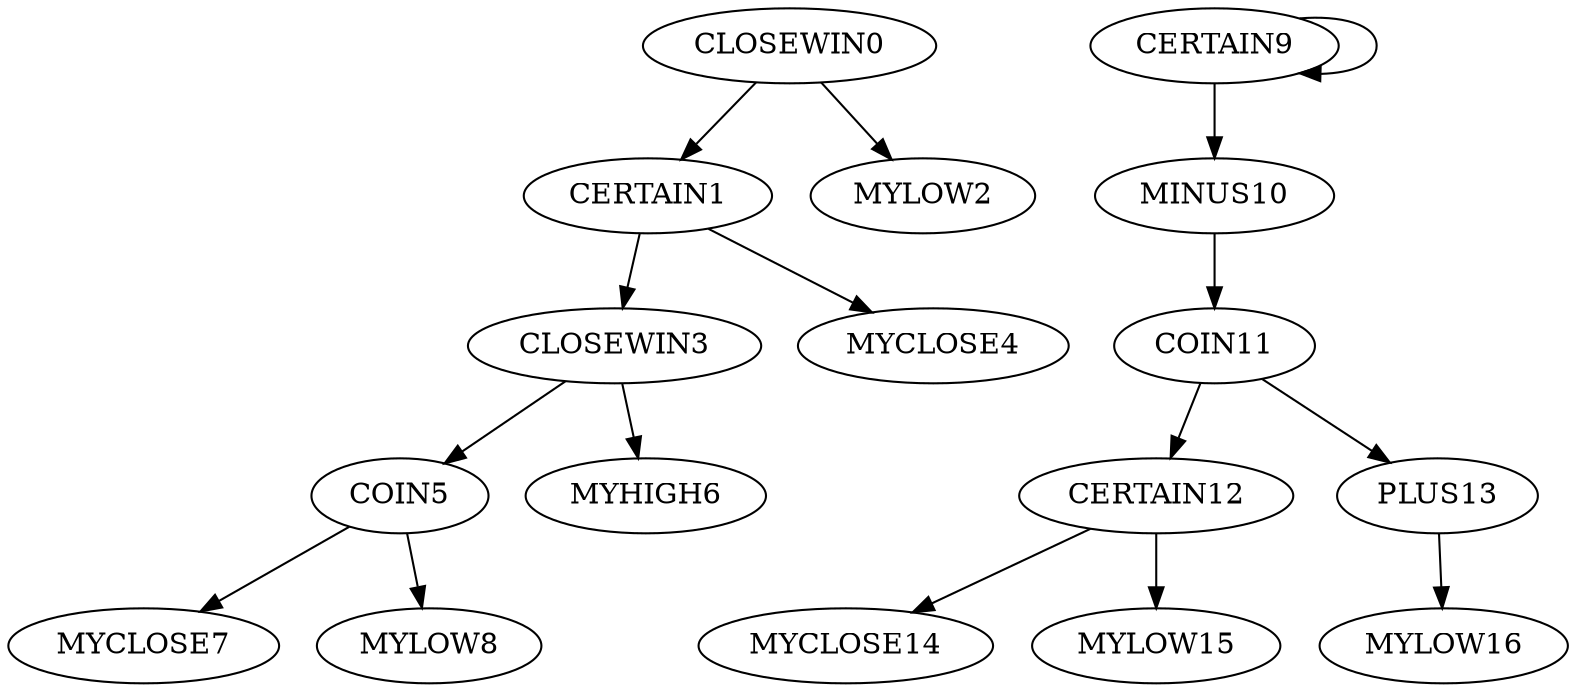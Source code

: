 digraph T {
	CLOSEWIN0 -> CERTAIN1;
	CLOSEWIN0 -> MYLOW2;
	CERTAIN1 -> CLOSEWIN3;
	CERTAIN1 -> MYCLOSE4;
	CLOSEWIN3 -> COIN5;
	CLOSEWIN3 -> MYHIGH6;
	COIN5 -> MYCLOSE7;
	COIN5 -> MYLOW8;
	CERTAIN9 -> CERTAIN9;
	CERTAIN9 -> MINUS10;
	MINUS10 -> COIN11;
	COIN11 -> CERTAIN12;
	COIN11 -> PLUS13;
	CERTAIN12 -> MYCLOSE14;
	CERTAIN12 -> MYLOW15;
	PLUS13 -> MYLOW16;
}